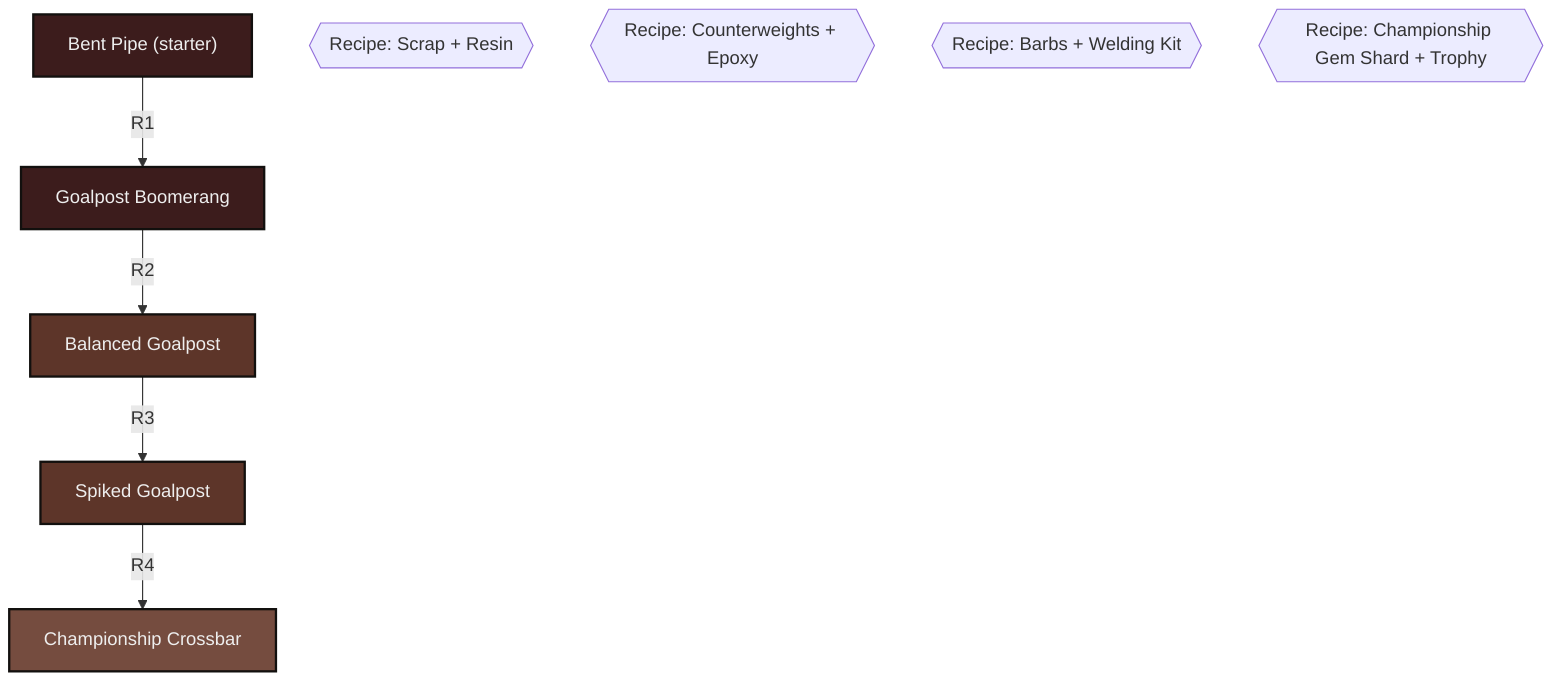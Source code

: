 flowchart TD
  %% Goalpost Boomerang – deterministic crafting path
  classDef base fill:#3c1c1c,stroke:#12100e,color:#eee,stroke-width:2px;
  classDef mid fill:#5d3529,stroke:#12100e,color:#eee,stroke-width:2px;
  classDef rare fill:#754c3f,stroke:#12100e,color:#eee,stroke-width:2px;

  G0["Bent Pipe (starter)"]:::base
  G1["Goalpost Boomerang"]:::base
  G2["Balanced Goalpost"]:::mid
  G3["Spiked Goalpost"]:::mid
  G4["Championship Crossbar"]:::rare

  R1{{"Recipe: Scrap + Resin"}}
  R2{{"Recipe: Counterweights + Epoxy"}}
  R3{{"Recipe: Barbs + Welding Kit"}}
  R4{{"Recipe: Championship Gem Shard + Trophy"}}

  G0 -->|R1| G1 -->|R2| G2 -->|R3| G3 -->|R4| G4